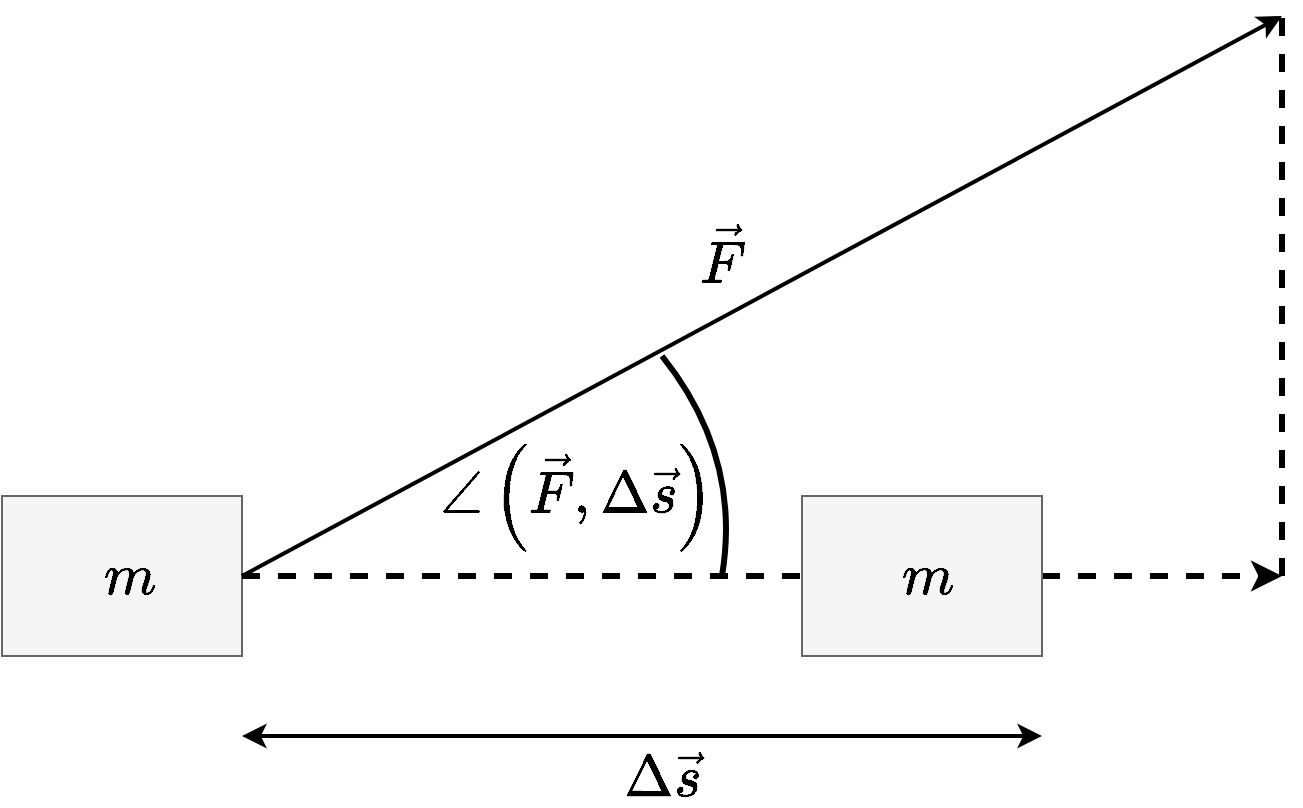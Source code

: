 <mxfile version="17.2.4" type="device"><diagram id="x3rOxk9w9ckhewRHvHbO" name="Seite-1"><mxGraphModel dx="1018" dy="681" grid="1" gridSize="10" guides="1" tooltips="1" connect="1" arrows="1" fold="1" page="1" pageScale="1" pageWidth="827" pageHeight="1169" math="1" shadow="0"><root><mxCell id="0"/><mxCell id="1" parent="0"/><mxCell id="h_5HdBf7z8_KsiXrwRSi-1" value="" style="rounded=0;whiteSpace=wrap;html=1;fillColor=#f5f5f5;fontColor=#333333;strokeColor=#666666;" vertex="1" parent="1"><mxGeometry x="120" y="440" width="120" height="80" as="geometry"/></mxCell><mxCell id="h_5HdBf7z8_KsiXrwRSi-2" value="" style="endArrow=classic;html=1;rounded=0;exitX=1;exitY=0.5;exitDx=0;exitDy=0;strokeWidth=3;dashed=1;startArrow=none;" edge="1" parent="1" source="h_5HdBf7z8_KsiXrwRSi-3"><mxGeometry width="50" height="50" relative="1" as="geometry"><mxPoint x="390" y="380" as="sourcePoint"/><mxPoint x="760" y="480" as="targetPoint"/></mxGeometry></mxCell><mxCell id="h_5HdBf7z8_KsiXrwRSi-3" value="" style="rounded=0;whiteSpace=wrap;html=1;fillColor=#f5f5f5;fontColor=#333333;strokeColor=#666666;" vertex="1" parent="1"><mxGeometry x="520" y="440" width="120" height="80" as="geometry"/></mxCell><mxCell id="h_5HdBf7z8_KsiXrwRSi-4" value="" style="endArrow=none;html=1;rounded=0;exitX=1;exitY=0.5;exitDx=0;exitDy=0;strokeWidth=3;dashed=1;" edge="1" parent="1" source="h_5HdBf7z8_KsiXrwRSi-1" target="h_5HdBf7z8_KsiXrwRSi-3"><mxGeometry width="50" height="50" relative="1" as="geometry"><mxPoint x="240" y="480" as="sourcePoint"/><mxPoint x="760" y="480" as="targetPoint"/></mxGeometry></mxCell><mxCell id="h_5HdBf7z8_KsiXrwRSi-5" value="" style="endArrow=classic;startArrow=classic;html=1;rounded=0;strokeWidth=2;" edge="1" parent="1"><mxGeometry width="50" height="50" relative="1" as="geometry"><mxPoint x="240" y="560" as="sourcePoint"/><mxPoint x="640" y="560" as="targetPoint"/></mxGeometry></mxCell><mxCell id="h_5HdBf7z8_KsiXrwRSi-6" value="&lt;font style=&quot;font-size: 25px&quot;&gt;$$\Delta \vec{s}$$&lt;/font&gt;" style="text;html=1;resizable=0;autosize=1;align=center;verticalAlign=middle;points=[];fillColor=none;strokeColor=none;rounded=0;" vertex="1" parent="1"><mxGeometry x="340" y="570" width="220" height="20" as="geometry"/></mxCell><mxCell id="h_5HdBf7z8_KsiXrwRSi-7" value="" style="endArrow=classic;html=1;rounded=0;fontSize=25;strokeWidth=2;exitX=1;exitY=0.5;exitDx=0;exitDy=0;" edge="1" parent="1" source="h_5HdBf7z8_KsiXrwRSi-1"><mxGeometry width="50" height="50" relative="1" as="geometry"><mxPoint x="390" y="370" as="sourcePoint"/><mxPoint x="760" y="200" as="targetPoint"/></mxGeometry></mxCell><mxCell id="h_5HdBf7z8_KsiXrwRSi-8" value="&lt;font style=&quot;font-size: 25px&quot;&gt;$$\vec{F}$$&lt;/font&gt;" style="text;html=1;resizable=0;autosize=1;align=center;verticalAlign=middle;points=[];fillColor=none;strokeColor=none;rounded=0;" vertex="1" parent="1"><mxGeometry x="405" y="310" width="150" height="20" as="geometry"/></mxCell><mxCell id="h_5HdBf7z8_KsiXrwRSi-9" value="$$m$$" style="text;html=1;resizable=0;autosize=1;align=center;verticalAlign=middle;points=[];fillColor=none;strokeColor=none;rounded=0;fontSize=25;" vertex="1" parent="1"><mxGeometry x="139" y="460" width="90" height="40" as="geometry"/></mxCell><mxCell id="h_5HdBf7z8_KsiXrwRSi-10" value="$$m$$" style="text;html=1;resizable=0;autosize=1;align=center;verticalAlign=middle;points=[];fillColor=none;strokeColor=none;rounded=0;fontSize=25;" vertex="1" parent="1"><mxGeometry x="538" y="460" width="90" height="40" as="geometry"/></mxCell><mxCell id="h_5HdBf7z8_KsiXrwRSi-11" value="" style="endArrow=none;dashed=1;html=1;strokeWidth=3;rounded=0;fontSize=25;" edge="1" parent="1"><mxGeometry width="50" height="50" relative="1" as="geometry"><mxPoint x="760" y="480" as="sourcePoint"/><mxPoint x="760" y="200" as="targetPoint"/></mxGeometry></mxCell><mxCell id="h_5HdBf7z8_KsiXrwRSi-12" value="" style="endArrow=none;html=1;fontSize=25;strokeWidth=3;curved=1;" edge="1" parent="1"><mxGeometry width="50" height="50" relative="1" as="geometry"><mxPoint x="480" y="480" as="sourcePoint"/><mxPoint x="450" y="370" as="targetPoint"/><Array as="points"><mxPoint x="490" y="420"/></Array></mxGeometry></mxCell><mxCell id="h_5HdBf7z8_KsiXrwRSi-13" value="&lt;font style=&quot;font-size: 25px&quot;&gt;$$\angle \left( \vec{F}, \Delta \vec{s} \right)$$&lt;/font&gt;" style="text;html=1;resizable=0;autosize=1;align=center;verticalAlign=middle;points=[];fillColor=none;strokeColor=none;rounded=0;" vertex="1" parent="1"><mxGeometry x="152" y="430" width="510" height="20" as="geometry"/></mxCell></root></mxGraphModel></diagram></mxfile>